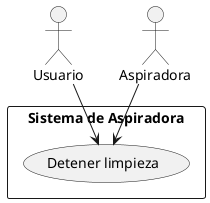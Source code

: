 @startuml
actor Usuario
actor Aspiradora

rectangle "Sistema de Aspiradora" {
    usecase "Detener limpieza"
}

Usuario --> "Detener limpieza"
Aspiradora --> "Detener limpieza"
@enduml